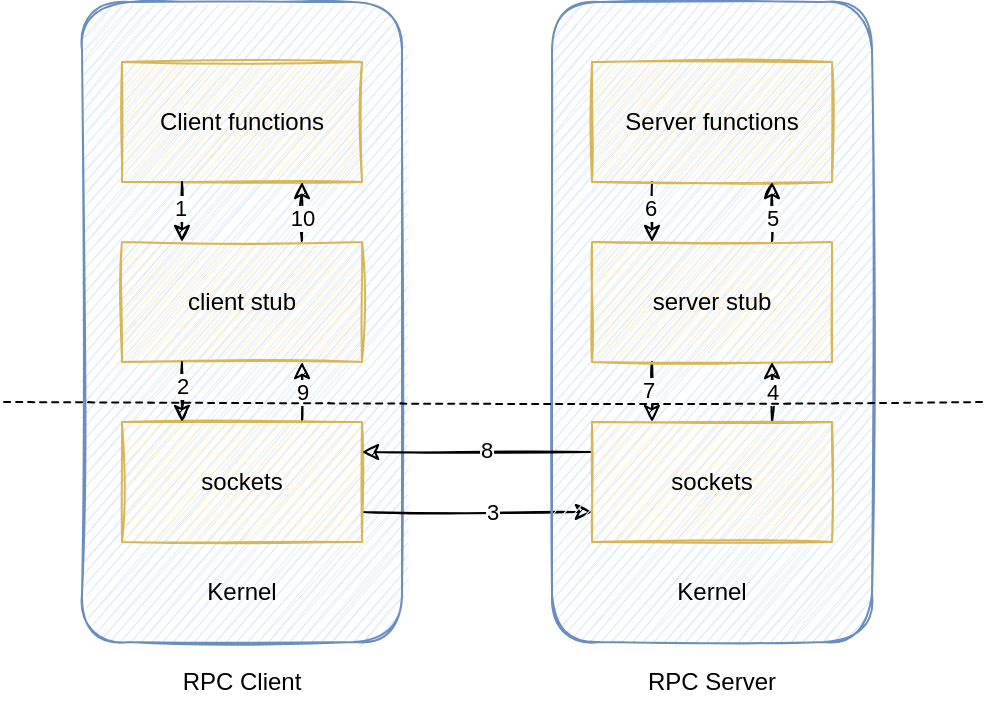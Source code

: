 <mxfile version="20.3.6" type="github">
  <diagram id="boKPOhT0eAC84bNefaaI" name="Page-1">
    <mxGraphModel dx="1426" dy="769" grid="1" gridSize="10" guides="1" tooltips="1" connect="1" arrows="1" fold="1" page="1" pageScale="1" pageWidth="850" pageHeight="1100" math="0" shadow="0">
      <root>
        <mxCell id="0" />
        <mxCell id="1" parent="0" />
        <mxCell id="52CNj9GNZ4_Rj_LzGSZ5-1" value="" style="rounded=1;whiteSpace=wrap;html=1;fillColor=#dae8fc;strokeColor=#6c8ebf;sketch=1;" vertex="1" parent="1">
          <mxGeometry x="110" y="210" width="160" height="320" as="geometry" />
        </mxCell>
        <mxCell id="52CNj9GNZ4_Rj_LzGSZ5-2" value="Client functions" style="rounded=0;whiteSpace=wrap;html=1;sketch=1;fillColor=#fff2cc;strokeColor=#d6b656;" vertex="1" parent="1">
          <mxGeometry x="130" y="240" width="120" height="60" as="geometry" />
        </mxCell>
        <mxCell id="52CNj9GNZ4_Rj_LzGSZ5-23" style="edgeStyle=orthogonalEdgeStyle;rounded=0;orthogonalLoop=1;jettySize=auto;html=1;exitX=0.75;exitY=0;exitDx=0;exitDy=0;entryX=0.75;entryY=1;entryDx=0;entryDy=0;sketch=1;" edge="1" parent="1" source="52CNj9GNZ4_Rj_LzGSZ5-3" target="52CNj9GNZ4_Rj_LzGSZ5-2">
          <mxGeometry relative="1" as="geometry" />
        </mxCell>
        <mxCell id="52CNj9GNZ4_Rj_LzGSZ5-33" value="10" style="edgeLabel;html=1;align=center;verticalAlign=middle;resizable=0;points=[];" vertex="1" connectable="0" parent="52CNj9GNZ4_Rj_LzGSZ5-23">
          <mxGeometry x="-0.2" relative="1" as="geometry">
            <mxPoint as="offset" />
          </mxGeometry>
        </mxCell>
        <mxCell id="52CNj9GNZ4_Rj_LzGSZ5-3" value="client stub" style="rounded=0;whiteSpace=wrap;html=1;sketch=1;fillColor=#fff2cc;strokeColor=#d6b656;" vertex="1" parent="1">
          <mxGeometry x="130" y="330" width="120" height="60" as="geometry" />
        </mxCell>
        <mxCell id="52CNj9GNZ4_Rj_LzGSZ5-16" style="edgeStyle=orthogonalEdgeStyle;rounded=0;orthogonalLoop=1;jettySize=auto;html=1;exitX=1;exitY=0.75;exitDx=0;exitDy=0;entryX=0;entryY=0.75;entryDx=0;entryDy=0;sketch=1;" edge="1" parent="1" source="52CNj9GNZ4_Rj_LzGSZ5-4" target="52CNj9GNZ4_Rj_LzGSZ5-8">
          <mxGeometry relative="1" as="geometry" />
        </mxCell>
        <mxCell id="52CNj9GNZ4_Rj_LzGSZ5-26" value="3" style="edgeLabel;html=1;align=center;verticalAlign=middle;resizable=0;points=[];" vertex="1" connectable="0" parent="52CNj9GNZ4_Rj_LzGSZ5-16">
          <mxGeometry x="0.13" relative="1" as="geometry">
            <mxPoint as="offset" />
          </mxGeometry>
        </mxCell>
        <mxCell id="52CNj9GNZ4_Rj_LzGSZ5-22" style="edgeStyle=orthogonalEdgeStyle;rounded=0;orthogonalLoop=1;jettySize=auto;html=1;exitX=0.75;exitY=0;exitDx=0;exitDy=0;entryX=0.75;entryY=1;entryDx=0;entryDy=0;sketch=1;" edge="1" parent="1" source="52CNj9GNZ4_Rj_LzGSZ5-4" target="52CNj9GNZ4_Rj_LzGSZ5-3">
          <mxGeometry relative="1" as="geometry" />
        </mxCell>
        <mxCell id="52CNj9GNZ4_Rj_LzGSZ5-32" value="9" style="edgeLabel;html=1;align=center;verticalAlign=middle;resizable=0;points=[];" vertex="1" connectable="0" parent="52CNj9GNZ4_Rj_LzGSZ5-22">
          <mxGeometry relative="1" as="geometry">
            <mxPoint as="offset" />
          </mxGeometry>
        </mxCell>
        <mxCell id="52CNj9GNZ4_Rj_LzGSZ5-4" value="sockets" style="rounded=0;whiteSpace=wrap;html=1;sketch=1;fillColor=#fff2cc;strokeColor=#d6b656;" vertex="1" parent="1">
          <mxGeometry x="130" y="420" width="120" height="60" as="geometry" />
        </mxCell>
        <mxCell id="52CNj9GNZ4_Rj_LzGSZ5-5" value="" style="rounded=1;whiteSpace=wrap;html=1;fillColor=#dae8fc;strokeColor=#6c8ebf;sketch=1;" vertex="1" parent="1">
          <mxGeometry x="345" y="210" width="160" height="320" as="geometry" />
        </mxCell>
        <mxCell id="52CNj9GNZ4_Rj_LzGSZ5-19" style="edgeStyle=orthogonalEdgeStyle;rounded=0;orthogonalLoop=1;jettySize=auto;html=1;exitX=0.25;exitY=1;exitDx=0;exitDy=0;entryX=0.25;entryY=0;entryDx=0;entryDy=0;sketch=1;" edge="1" parent="1" source="52CNj9GNZ4_Rj_LzGSZ5-6" target="52CNj9GNZ4_Rj_LzGSZ5-7">
          <mxGeometry relative="1" as="geometry" />
        </mxCell>
        <mxCell id="52CNj9GNZ4_Rj_LzGSZ5-29" value="6" style="edgeLabel;html=1;align=center;verticalAlign=middle;resizable=0;points=[];" vertex="1" connectable="0" parent="52CNj9GNZ4_Rj_LzGSZ5-19">
          <mxGeometry x="-0.133" y="-1" relative="1" as="geometry">
            <mxPoint as="offset" />
          </mxGeometry>
        </mxCell>
        <mxCell id="52CNj9GNZ4_Rj_LzGSZ5-6" value="Server functions" style="rounded=0;whiteSpace=wrap;html=1;sketch=1;fillColor=#fff2cc;strokeColor=#d6b656;" vertex="1" parent="1">
          <mxGeometry x="365" y="240" width="120" height="60" as="geometry" />
        </mxCell>
        <mxCell id="52CNj9GNZ4_Rj_LzGSZ5-18" style="edgeStyle=orthogonalEdgeStyle;rounded=0;orthogonalLoop=1;jettySize=auto;html=1;exitX=0.75;exitY=0;exitDx=0;exitDy=0;entryX=0.75;entryY=1;entryDx=0;entryDy=0;sketch=1;" edge="1" parent="1" source="52CNj9GNZ4_Rj_LzGSZ5-7" target="52CNj9GNZ4_Rj_LzGSZ5-6">
          <mxGeometry relative="1" as="geometry" />
        </mxCell>
        <mxCell id="52CNj9GNZ4_Rj_LzGSZ5-28" value="5" style="edgeLabel;html=1;align=center;verticalAlign=middle;resizable=0;points=[];" vertex="1" connectable="0" parent="52CNj9GNZ4_Rj_LzGSZ5-18">
          <mxGeometry x="-0.2" relative="1" as="geometry">
            <mxPoint as="offset" />
          </mxGeometry>
        </mxCell>
        <mxCell id="52CNj9GNZ4_Rj_LzGSZ5-20" style="edgeStyle=orthogonalEdgeStyle;rounded=0;orthogonalLoop=1;jettySize=auto;html=1;exitX=0.25;exitY=1;exitDx=0;exitDy=0;entryX=0.25;entryY=0;entryDx=0;entryDy=0;sketch=1;" edge="1" parent="1" source="52CNj9GNZ4_Rj_LzGSZ5-7" target="52CNj9GNZ4_Rj_LzGSZ5-8">
          <mxGeometry relative="1" as="geometry" />
        </mxCell>
        <mxCell id="52CNj9GNZ4_Rj_LzGSZ5-30" value="7" style="edgeLabel;html=1;align=center;verticalAlign=middle;resizable=0;points=[];" vertex="1" connectable="0" parent="52CNj9GNZ4_Rj_LzGSZ5-20">
          <mxGeometry x="-0.067" y="-2" relative="1" as="geometry">
            <mxPoint as="offset" />
          </mxGeometry>
        </mxCell>
        <mxCell id="52CNj9GNZ4_Rj_LzGSZ5-7" value="server stub" style="rounded=0;whiteSpace=wrap;html=1;sketch=1;fillColor=#fff2cc;strokeColor=#d6b656;" vertex="1" parent="1">
          <mxGeometry x="365" y="330" width="120" height="60" as="geometry" />
        </mxCell>
        <mxCell id="52CNj9GNZ4_Rj_LzGSZ5-17" style="edgeStyle=orthogonalEdgeStyle;rounded=0;orthogonalLoop=1;jettySize=auto;html=1;exitX=0.75;exitY=0;exitDx=0;exitDy=0;entryX=0.75;entryY=1;entryDx=0;entryDy=0;sketch=1;" edge="1" parent="1" source="52CNj9GNZ4_Rj_LzGSZ5-8" target="52CNj9GNZ4_Rj_LzGSZ5-7">
          <mxGeometry relative="1" as="geometry" />
        </mxCell>
        <mxCell id="52CNj9GNZ4_Rj_LzGSZ5-27" value="4" style="edgeLabel;html=1;align=center;verticalAlign=middle;resizable=0;points=[];" vertex="1" connectable="0" parent="52CNj9GNZ4_Rj_LzGSZ5-17">
          <mxGeometry relative="1" as="geometry">
            <mxPoint as="offset" />
          </mxGeometry>
        </mxCell>
        <mxCell id="52CNj9GNZ4_Rj_LzGSZ5-21" style="edgeStyle=orthogonalEdgeStyle;rounded=0;orthogonalLoop=1;jettySize=auto;html=1;exitX=0;exitY=0.25;exitDx=0;exitDy=0;entryX=1;entryY=0.25;entryDx=0;entryDy=0;sketch=1;" edge="1" parent="1" source="52CNj9GNZ4_Rj_LzGSZ5-8" target="52CNj9GNZ4_Rj_LzGSZ5-4">
          <mxGeometry relative="1" as="geometry" />
        </mxCell>
        <mxCell id="52CNj9GNZ4_Rj_LzGSZ5-31" value="8" style="edgeLabel;html=1;align=center;verticalAlign=middle;resizable=0;points=[];" vertex="1" connectable="0" parent="52CNj9GNZ4_Rj_LzGSZ5-21">
          <mxGeometry x="-0.078" y="-1" relative="1" as="geometry">
            <mxPoint as="offset" />
          </mxGeometry>
        </mxCell>
        <mxCell id="52CNj9GNZ4_Rj_LzGSZ5-8" value="sockets" style="rounded=0;whiteSpace=wrap;html=1;sketch=1;fillColor=#fff2cc;strokeColor=#d6b656;" vertex="1" parent="1">
          <mxGeometry x="365" y="420" width="120" height="60" as="geometry" />
        </mxCell>
        <mxCell id="52CNj9GNZ4_Rj_LzGSZ5-9" value="" style="endArrow=none;dashed=1;html=1;rounded=0;sketch=1;" edge="1" parent="1">
          <mxGeometry width="50" height="50" relative="1" as="geometry">
            <mxPoint x="560" y="410" as="sourcePoint" />
            <mxPoint x="70" y="410" as="targetPoint" />
          </mxGeometry>
        </mxCell>
        <mxCell id="52CNj9GNZ4_Rj_LzGSZ5-10" value="Kernel" style="rounded=0;whiteSpace=wrap;html=1;sketch=1;gradientColor=none;strokeColor=none;fillColor=none;" vertex="1" parent="1">
          <mxGeometry x="160" y="490" width="60" height="30" as="geometry" />
        </mxCell>
        <mxCell id="52CNj9GNZ4_Rj_LzGSZ5-12" value="Kernel" style="rounded=0;whiteSpace=wrap;html=1;sketch=1;gradientColor=none;strokeColor=none;fillColor=none;" vertex="1" parent="1">
          <mxGeometry x="395" y="490" width="60" height="30" as="geometry" />
        </mxCell>
        <mxCell id="52CNj9GNZ4_Rj_LzGSZ5-14" value="" style="endArrow=classic;html=1;rounded=0;exitX=0.25;exitY=1;exitDx=0;exitDy=0;entryX=0.25;entryY=0;entryDx=0;entryDy=0;sketch=1;" edge="1" parent="1" source="52CNj9GNZ4_Rj_LzGSZ5-2" target="52CNj9GNZ4_Rj_LzGSZ5-3">
          <mxGeometry width="50" height="50" relative="1" as="geometry">
            <mxPoint x="400" y="420" as="sourcePoint" />
            <mxPoint x="450" y="370" as="targetPoint" />
          </mxGeometry>
        </mxCell>
        <mxCell id="52CNj9GNZ4_Rj_LzGSZ5-24" value="1" style="edgeLabel;html=1;align=center;verticalAlign=middle;resizable=0;points=[];" vertex="1" connectable="0" parent="52CNj9GNZ4_Rj_LzGSZ5-14">
          <mxGeometry x="-0.133" y="-1" relative="1" as="geometry">
            <mxPoint as="offset" />
          </mxGeometry>
        </mxCell>
        <mxCell id="52CNj9GNZ4_Rj_LzGSZ5-15" value="" style="endArrow=classic;html=1;rounded=0;exitX=0.25;exitY=1;exitDx=0;exitDy=0;entryX=0.25;entryY=0;entryDx=0;entryDy=0;sketch=1;" edge="1" parent="1" source="52CNj9GNZ4_Rj_LzGSZ5-3" target="52CNj9GNZ4_Rj_LzGSZ5-4">
          <mxGeometry width="50" height="50" relative="1" as="geometry">
            <mxPoint x="170" y="310" as="sourcePoint" />
            <mxPoint x="170" y="340" as="targetPoint" />
          </mxGeometry>
        </mxCell>
        <mxCell id="52CNj9GNZ4_Rj_LzGSZ5-25" value="2" style="edgeLabel;html=1;align=center;verticalAlign=middle;resizable=0;points=[];" vertex="1" connectable="0" parent="52CNj9GNZ4_Rj_LzGSZ5-15">
          <mxGeometry x="-0.2" relative="1" as="geometry">
            <mxPoint as="offset" />
          </mxGeometry>
        </mxCell>
        <mxCell id="52CNj9GNZ4_Rj_LzGSZ5-34" value="RPC Client" style="rounded=0;whiteSpace=wrap;html=1;sketch=1;gradientColor=none;strokeColor=none;fillColor=none;" vertex="1" parent="1">
          <mxGeometry x="150" y="535" width="80" height="30" as="geometry" />
        </mxCell>
        <mxCell id="52CNj9GNZ4_Rj_LzGSZ5-35" value="RPC Server" style="rounded=0;whiteSpace=wrap;html=1;sketch=1;gradientColor=none;strokeColor=none;fillColor=none;" vertex="1" parent="1">
          <mxGeometry x="385" y="535" width="80" height="30" as="geometry" />
        </mxCell>
      </root>
    </mxGraphModel>
  </diagram>
</mxfile>
